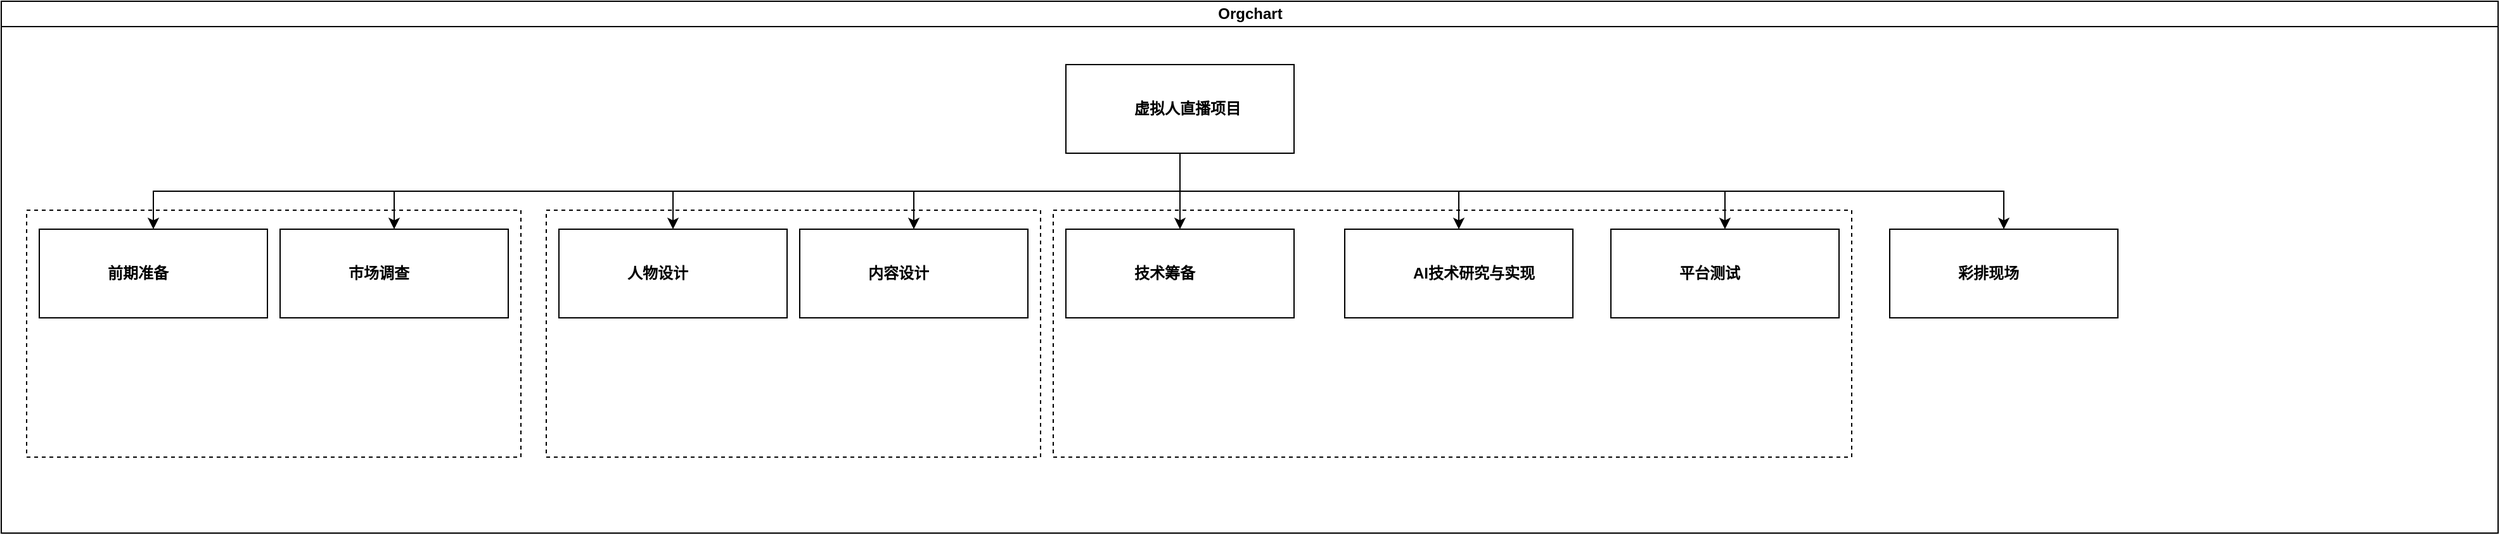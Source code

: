 <mxfile version="21.3.8" type="github">
  <diagram id="prtHgNgQTEPvFCAcTncT" name="Page-1">
    <mxGraphModel dx="1975" dy="1054" grid="1" gridSize="10" guides="1" tooltips="1" connect="1" arrows="1" fold="1" page="1" pageScale="1" pageWidth="827" pageHeight="1169" math="0" shadow="0">
      <root>
        <mxCell id="0" />
        <mxCell id="1" parent="0" />
        <mxCell id="dNxyNK7c78bLwvsdeMH5-11" value="Orgchart" style="swimlane;html=1;startSize=20;horizontal=1;containerType=tree;glass=0;" parent="1" vertex="1">
          <mxGeometry x="70" y="100" width="1970" height="420" as="geometry" />
        </mxCell>
        <mxCell id="TravhF-JC82XG-4IXTbQ-49" value="" style="rounded=0;whiteSpace=wrap;html=1;dashed=1;fillColor=none;" vertex="1" parent="dNxyNK7c78bLwvsdeMH5-11">
          <mxGeometry x="830" y="165" width="630" height="195" as="geometry" />
        </mxCell>
        <mxCell id="TravhF-JC82XG-4IXTbQ-48" value="" style="rounded=0;whiteSpace=wrap;html=1;dashed=1;fillColor=none;" vertex="1" parent="dNxyNK7c78bLwvsdeMH5-11">
          <mxGeometry x="430" y="165" width="390" height="195" as="geometry" />
        </mxCell>
        <mxCell id="TravhF-JC82XG-4IXTbQ-47" value="" style="rounded=0;whiteSpace=wrap;html=1;dashed=1;fillColor=none;" vertex="1" parent="dNxyNK7c78bLwvsdeMH5-11">
          <mxGeometry x="20" y="165" width="390" height="195" as="geometry" />
        </mxCell>
        <UserObject label="虚拟人直播项目" name="Tessa Miller" position="CFO" location="Office 1" email="me@example.com" placeholders="1" link="https://www.draw.io" id="dNxyNK7c78bLwvsdeMH5-12">
          <mxCell style="label;image=https://cdn3.iconfinder.com/data/icons/user-avatars-1/512/users-3-128.png;whiteSpace=wrap;html=1;rounded=0;glass=0;treeMoving=1;treeFolding=1;" parent="dNxyNK7c78bLwvsdeMH5-11" vertex="1">
            <mxGeometry x="840" y="50" width="180" height="70" as="geometry" />
          </mxCell>
        </UserObject>
        <mxCell id="TravhF-JC82XG-4IXTbQ-30" value="" style="edgeStyle=orthogonalEdgeStyle;rounded=0;orthogonalLoop=1;jettySize=auto;html=1;" edge="1" source="dNxyNK7c78bLwvsdeMH5-12" target="TravhF-JC82XG-4IXTbQ-31" parent="dNxyNK7c78bLwvsdeMH5-11">
          <mxGeometry relative="1" as="geometry">
            <Array as="points">
              <mxPoint x="930" y="150" />
              <mxPoint x="720" y="150" />
            </Array>
          </mxGeometry>
        </mxCell>
        <UserObject label="内容设计" name="Tessa Miller" position="CFO" location="Office 1" email="me@example.com" placeholders="1" link="https://www.draw.io" id="TravhF-JC82XG-4IXTbQ-31">
          <mxCell style="label;image=https://cdn3.iconfinder.com/data/icons/user-avatars-1/512/users-3-128.png;whiteSpace=wrap;html=1;rounded=0;glass=0;treeMoving=1;treeFolding=1;" vertex="1" parent="dNxyNK7c78bLwvsdeMH5-11">
            <mxGeometry x="630" y="180" width="180" height="70" as="geometry" />
          </mxCell>
        </UserObject>
        <mxCell id="TravhF-JC82XG-4IXTbQ-32" value="" style="edgeStyle=orthogonalEdgeStyle;rounded=0;orthogonalLoop=1;jettySize=auto;html=1;" edge="1" source="dNxyNK7c78bLwvsdeMH5-12" target="TravhF-JC82XG-4IXTbQ-33" parent="dNxyNK7c78bLwvsdeMH5-11">
          <mxGeometry relative="1" as="geometry">
            <Array as="points">
              <mxPoint x="930" y="150" />
              <mxPoint x="530" y="150" />
            </Array>
          </mxGeometry>
        </mxCell>
        <UserObject label="人物设计" name="Tessa Miller" position="CFO" location="Office 1" email="me@example.com" placeholders="1" link="https://www.draw.io" id="TravhF-JC82XG-4IXTbQ-33">
          <mxCell style="label;image=https://cdn3.iconfinder.com/data/icons/user-avatars-1/512/users-3-128.png;whiteSpace=wrap;html=1;rounded=0;glass=0;treeMoving=1;treeFolding=1;" vertex="1" parent="dNxyNK7c78bLwvsdeMH5-11">
            <mxGeometry x="440" y="180" width="180" height="70" as="geometry" />
          </mxCell>
        </UserObject>
        <mxCell id="TravhF-JC82XG-4IXTbQ-34" value="" style="edgeStyle=orthogonalEdgeStyle;rounded=0;orthogonalLoop=1;jettySize=auto;html=1;" edge="1" source="dNxyNK7c78bLwvsdeMH5-12" target="TravhF-JC82XG-4IXTbQ-35" parent="dNxyNK7c78bLwvsdeMH5-11">
          <mxGeometry relative="1" as="geometry">
            <Array as="points">
              <mxPoint x="930" y="150" />
              <mxPoint x="930" y="150" />
            </Array>
          </mxGeometry>
        </mxCell>
        <UserObject label="技术筹备" name="Tessa Miller" position="CFO" location="Office 1" email="me@example.com" placeholders="1" link="https://www.draw.io" id="TravhF-JC82XG-4IXTbQ-35">
          <mxCell style="label;image=https://cdn3.iconfinder.com/data/icons/user-avatars-1/512/users-3-128.png;whiteSpace=wrap;html=1;rounded=0;glass=0;treeMoving=1;treeFolding=1;" vertex="1" parent="dNxyNK7c78bLwvsdeMH5-11">
            <mxGeometry x="840" y="180" width="180" height="70" as="geometry" />
          </mxCell>
        </UserObject>
        <mxCell id="TravhF-JC82XG-4IXTbQ-36" value="" style="edgeStyle=orthogonalEdgeStyle;rounded=0;orthogonalLoop=1;jettySize=auto;html=1;" edge="1" source="dNxyNK7c78bLwvsdeMH5-12" target="TravhF-JC82XG-4IXTbQ-37" parent="dNxyNK7c78bLwvsdeMH5-11">
          <mxGeometry relative="1" as="geometry">
            <Array as="points">
              <mxPoint x="930" y="150" />
              <mxPoint x="120" y="150" />
            </Array>
          </mxGeometry>
        </mxCell>
        <UserObject label="前期准备" name="Tessa Miller" position="CFO" location="Office 1" email="me@example.com" placeholders="1" link="https://www.draw.io" id="TravhF-JC82XG-4IXTbQ-37">
          <mxCell style="label;image=https://cdn3.iconfinder.com/data/icons/user-avatars-1/512/users-3-128.png;whiteSpace=wrap;html=1;rounded=0;glass=0;treeMoving=1;treeFolding=1;" vertex="1" parent="dNxyNK7c78bLwvsdeMH5-11">
            <mxGeometry x="30" y="180" width="180" height="70" as="geometry" />
          </mxCell>
        </UserObject>
        <mxCell id="TravhF-JC82XG-4IXTbQ-38" value="" style="edgeStyle=orthogonalEdgeStyle;rounded=0;orthogonalLoop=1;jettySize=auto;html=1;" edge="1" source="dNxyNK7c78bLwvsdeMH5-12" target="TravhF-JC82XG-4IXTbQ-39" parent="dNxyNK7c78bLwvsdeMH5-11">
          <mxGeometry relative="1" as="geometry">
            <Array as="points">
              <mxPoint x="930" y="150" />
              <mxPoint x="310" y="150" />
            </Array>
          </mxGeometry>
        </mxCell>
        <UserObject label="市场调查" name="Tessa Miller" position="CFO" location="Office 1" email="me@example.com" placeholders="1" link="https://www.draw.io" id="TravhF-JC82XG-4IXTbQ-39">
          <mxCell style="label;image=https://cdn3.iconfinder.com/data/icons/user-avatars-1/512/users-3-128.png;whiteSpace=wrap;html=1;rounded=0;glass=0;treeMoving=1;treeFolding=1;" vertex="1" parent="dNxyNK7c78bLwvsdeMH5-11">
            <mxGeometry x="220" y="180" width="180" height="70" as="geometry" />
          </mxCell>
        </UserObject>
        <mxCell id="TravhF-JC82XG-4IXTbQ-40" value="" style="edgeStyle=orthogonalEdgeStyle;rounded=0;orthogonalLoop=1;jettySize=auto;html=1;" edge="1" source="dNxyNK7c78bLwvsdeMH5-12" target="TravhF-JC82XG-4IXTbQ-41" parent="dNxyNK7c78bLwvsdeMH5-11">
          <mxGeometry relative="1" as="geometry">
            <Array as="points">
              <mxPoint x="930" y="150" />
              <mxPoint x="1150" y="150" />
            </Array>
          </mxGeometry>
        </mxCell>
        <UserObject label="AI技术研究与实现" name="Tessa Miller" position="CFO" location="Office 1" email="me@example.com" placeholders="1" link="https://www.draw.io" id="TravhF-JC82XG-4IXTbQ-41">
          <mxCell style="label;image=https://cdn3.iconfinder.com/data/icons/user-avatars-1/512/users-3-128.png;whiteSpace=wrap;html=1;rounded=0;glass=0;treeMoving=1;treeFolding=1;" vertex="1" parent="dNxyNK7c78bLwvsdeMH5-11">
            <mxGeometry x="1060" y="180" width="180" height="70" as="geometry" />
          </mxCell>
        </UserObject>
        <mxCell id="TravhF-JC82XG-4IXTbQ-42" value="" style="edgeStyle=orthogonalEdgeStyle;rounded=0;orthogonalLoop=1;jettySize=auto;html=1;" edge="1" source="dNxyNK7c78bLwvsdeMH5-12" target="TravhF-JC82XG-4IXTbQ-43" parent="dNxyNK7c78bLwvsdeMH5-11">
          <mxGeometry relative="1" as="geometry">
            <Array as="points">
              <mxPoint x="930" y="150" />
              <mxPoint x="1360" y="150" />
            </Array>
          </mxGeometry>
        </mxCell>
        <UserObject label="平台测试" name="Tessa Miller" position="CFO" location="Office 1" email="me@example.com" placeholders="1" link="https://www.draw.io" id="TravhF-JC82XG-4IXTbQ-43">
          <mxCell style="label;image=https://cdn3.iconfinder.com/data/icons/user-avatars-1/512/users-3-128.png;whiteSpace=wrap;html=1;rounded=0;glass=0;treeMoving=1;treeFolding=1;" vertex="1" parent="dNxyNK7c78bLwvsdeMH5-11">
            <mxGeometry x="1270" y="180" width="180" height="70" as="geometry" />
          </mxCell>
        </UserObject>
        <mxCell id="TravhF-JC82XG-4IXTbQ-44" value="" style="edgeStyle=orthogonalEdgeStyle;rounded=0;orthogonalLoop=1;jettySize=auto;html=1;" edge="1" source="dNxyNK7c78bLwvsdeMH5-12" target="TravhF-JC82XG-4IXTbQ-45" parent="dNxyNK7c78bLwvsdeMH5-11">
          <mxGeometry relative="1" as="geometry">
            <Array as="points">
              <mxPoint x="930" y="150" />
              <mxPoint x="1580" y="150" />
            </Array>
          </mxGeometry>
        </mxCell>
        <UserObject label="彩排现场" name="Tessa Miller" position="CFO" location="Office 1" email="me@example.com" placeholders="1" link="https://www.draw.io" id="TravhF-JC82XG-4IXTbQ-45">
          <mxCell style="label;image=https://cdn3.iconfinder.com/data/icons/user-avatars-1/512/users-3-128.png;whiteSpace=wrap;html=1;rounded=0;glass=0;treeMoving=1;treeFolding=1;" vertex="1" parent="dNxyNK7c78bLwvsdeMH5-11">
            <mxGeometry x="1490" y="180" width="180" height="70" as="geometry" />
          </mxCell>
        </UserObject>
      </root>
    </mxGraphModel>
  </diagram>
</mxfile>
